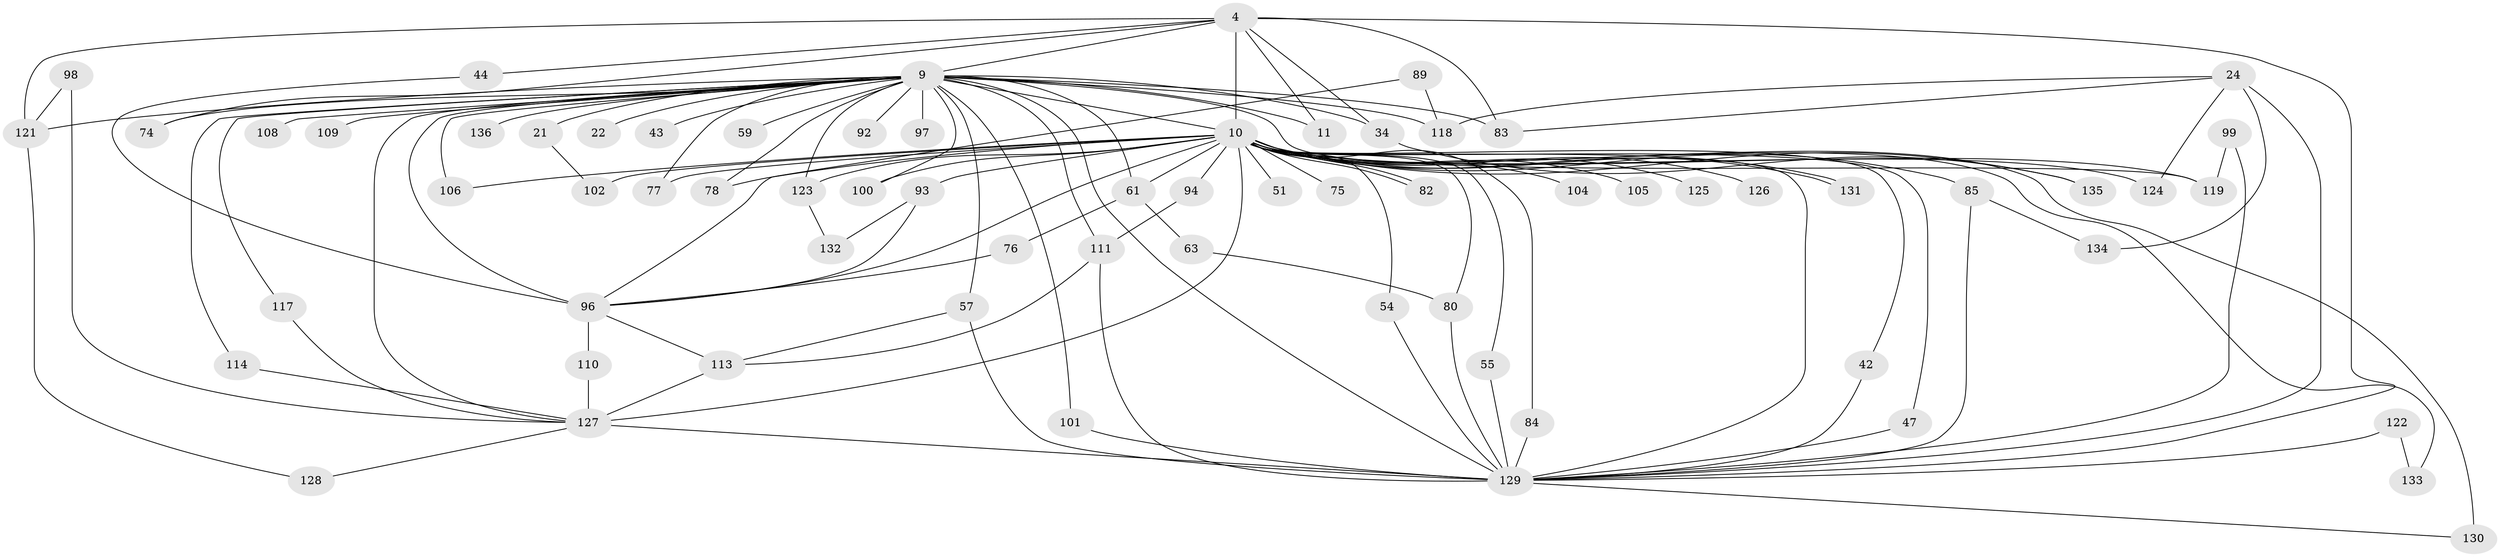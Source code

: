 // original degree distribution, {21: 0.007352941176470588, 24: 0.007352941176470588, 13: 0.007352941176470588, 14: 0.007352941176470588, 23: 0.007352941176470588, 19: 0.007352941176470588, 27: 0.014705882352941176, 29: 0.007352941176470588, 49: 0.007352941176470588, 2: 0.5514705882352942, 6: 0.04411764705882353, 3: 0.18382352941176472, 4: 0.11029411764705882, 5: 0.029411764705882353, 7: 0.007352941176470588}
// Generated by graph-tools (version 1.1) at 2025/44/03/09/25 04:44:09]
// undirected, 68 vertices, 121 edges
graph export_dot {
graph [start="1"]
  node [color=gray90,style=filled];
  4 [super="+3"];
  9 [super="+5+7"];
  10 [super="+8"];
  11;
  21;
  22;
  24;
  34 [super="+33"];
  42;
  43;
  44;
  47;
  51;
  54;
  55;
  57 [super="+19"];
  59 [super="+53"];
  61 [super="+60"];
  63;
  74;
  75;
  76;
  77;
  78 [super="+30"];
  80 [super="+62+56"];
  82;
  83 [super="+38"];
  84;
  85 [super="+73"];
  89;
  92;
  93 [super="+91"];
  94;
  96 [super="+25+31+88+18"];
  97;
  98;
  99;
  100;
  101;
  102 [super="+36"];
  104;
  105;
  106 [super="+15"];
  108;
  109;
  110;
  111 [super="+81+71"];
  113 [super="+87+64"];
  114;
  117;
  118 [super="+115"];
  119 [super="+90"];
  121 [super="+35"];
  122 [super="+27"];
  123 [super="+45"];
  124;
  125 [super="+107"];
  126;
  127 [super="+120+17+95+86+103+112"];
  128;
  129 [super="+12+6+58"];
  130 [super="+66"];
  131;
  132;
  133;
  134;
  135;
  136;
  4 -- 9 [weight=8];
  4 -- 10 [weight=4];
  4 -- 11;
  4 -- 44;
  4 -- 74;
  4 -- 129 [weight=6];
  4 -- 83;
  4 -- 34;
  4 -- 121 [weight=2];
  9 -- 10 [weight=8];
  9 -- 21 [weight=2];
  9 -- 22 [weight=2];
  9 -- 43 [weight=2];
  9 -- 57 [weight=2];
  9 -- 77;
  9 -- 78 [weight=2];
  9 -- 83;
  9 -- 97 [weight=2];
  9 -- 100;
  9 -- 121 [weight=2];
  9 -- 136 [weight=2];
  9 -- 109 [weight=2];
  9 -- 111 [weight=5];
  9 -- 114;
  9 -- 117;
  9 -- 123 [weight=2];
  9 -- 129 [weight=10];
  9 -- 96 [weight=5];
  9 -- 118 [weight=3];
  9 -- 119 [weight=2];
  9 -- 127 [weight=10];
  9 -- 34 [weight=2];
  9 -- 11;
  9 -- 74;
  9 -- 92 [weight=2];
  9 -- 101;
  9 -- 106 [weight=2];
  9 -- 108 [weight=2];
  9 -- 59 [weight=3];
  9 -- 61;
  10 -- 42;
  10 -- 51 [weight=2];
  10 -- 54;
  10 -- 55;
  10 -- 61 [weight=2];
  10 -- 75 [weight=2];
  10 -- 77;
  10 -- 82;
  10 -- 82;
  10 -- 93 [weight=2];
  10 -- 94;
  10 -- 102 [weight=3];
  10 -- 105 [weight=2];
  10 -- 119 [weight=2];
  10 -- 124;
  10 -- 126 [weight=2];
  10 -- 131;
  10 -- 131;
  10 -- 135;
  10 -- 125 [weight=3];
  10 -- 123 [weight=2];
  10 -- 130 [weight=2];
  10 -- 133;
  10 -- 84;
  10 -- 85 [weight=2];
  10 -- 100;
  10 -- 104;
  10 -- 106;
  10 -- 47;
  10 -- 129 [weight=4];
  10 -- 96 [weight=2];
  10 -- 78;
  10 -- 80 [weight=2];
  10 -- 127 [weight=8];
  21 -- 102;
  24 -- 124;
  24 -- 134;
  24 -- 129 [weight=2];
  24 -- 118;
  24 -- 83;
  34 -- 135;
  42 -- 129;
  44 -- 96;
  47 -- 129;
  54 -- 129;
  55 -- 129;
  57 -- 129;
  57 -- 113;
  61 -- 76;
  61 -- 63;
  63 -- 80;
  76 -- 96;
  80 -- 129;
  84 -- 129;
  85 -- 134;
  85 -- 129;
  89 -- 118;
  89 -- 96;
  93 -- 132;
  93 -- 96;
  94 -- 111;
  96 -- 113;
  96 -- 110;
  98 -- 121;
  98 -- 127;
  99 -- 129;
  99 -- 119;
  101 -- 129;
  110 -- 127;
  111 -- 129;
  111 -- 113;
  113 -- 127;
  114 -- 127;
  117 -- 127;
  121 -- 128;
  122 -- 133;
  122 -- 129 [weight=3];
  123 -- 132;
  127 -- 129 [weight=5];
  127 -- 128;
  129 -- 130;
}

